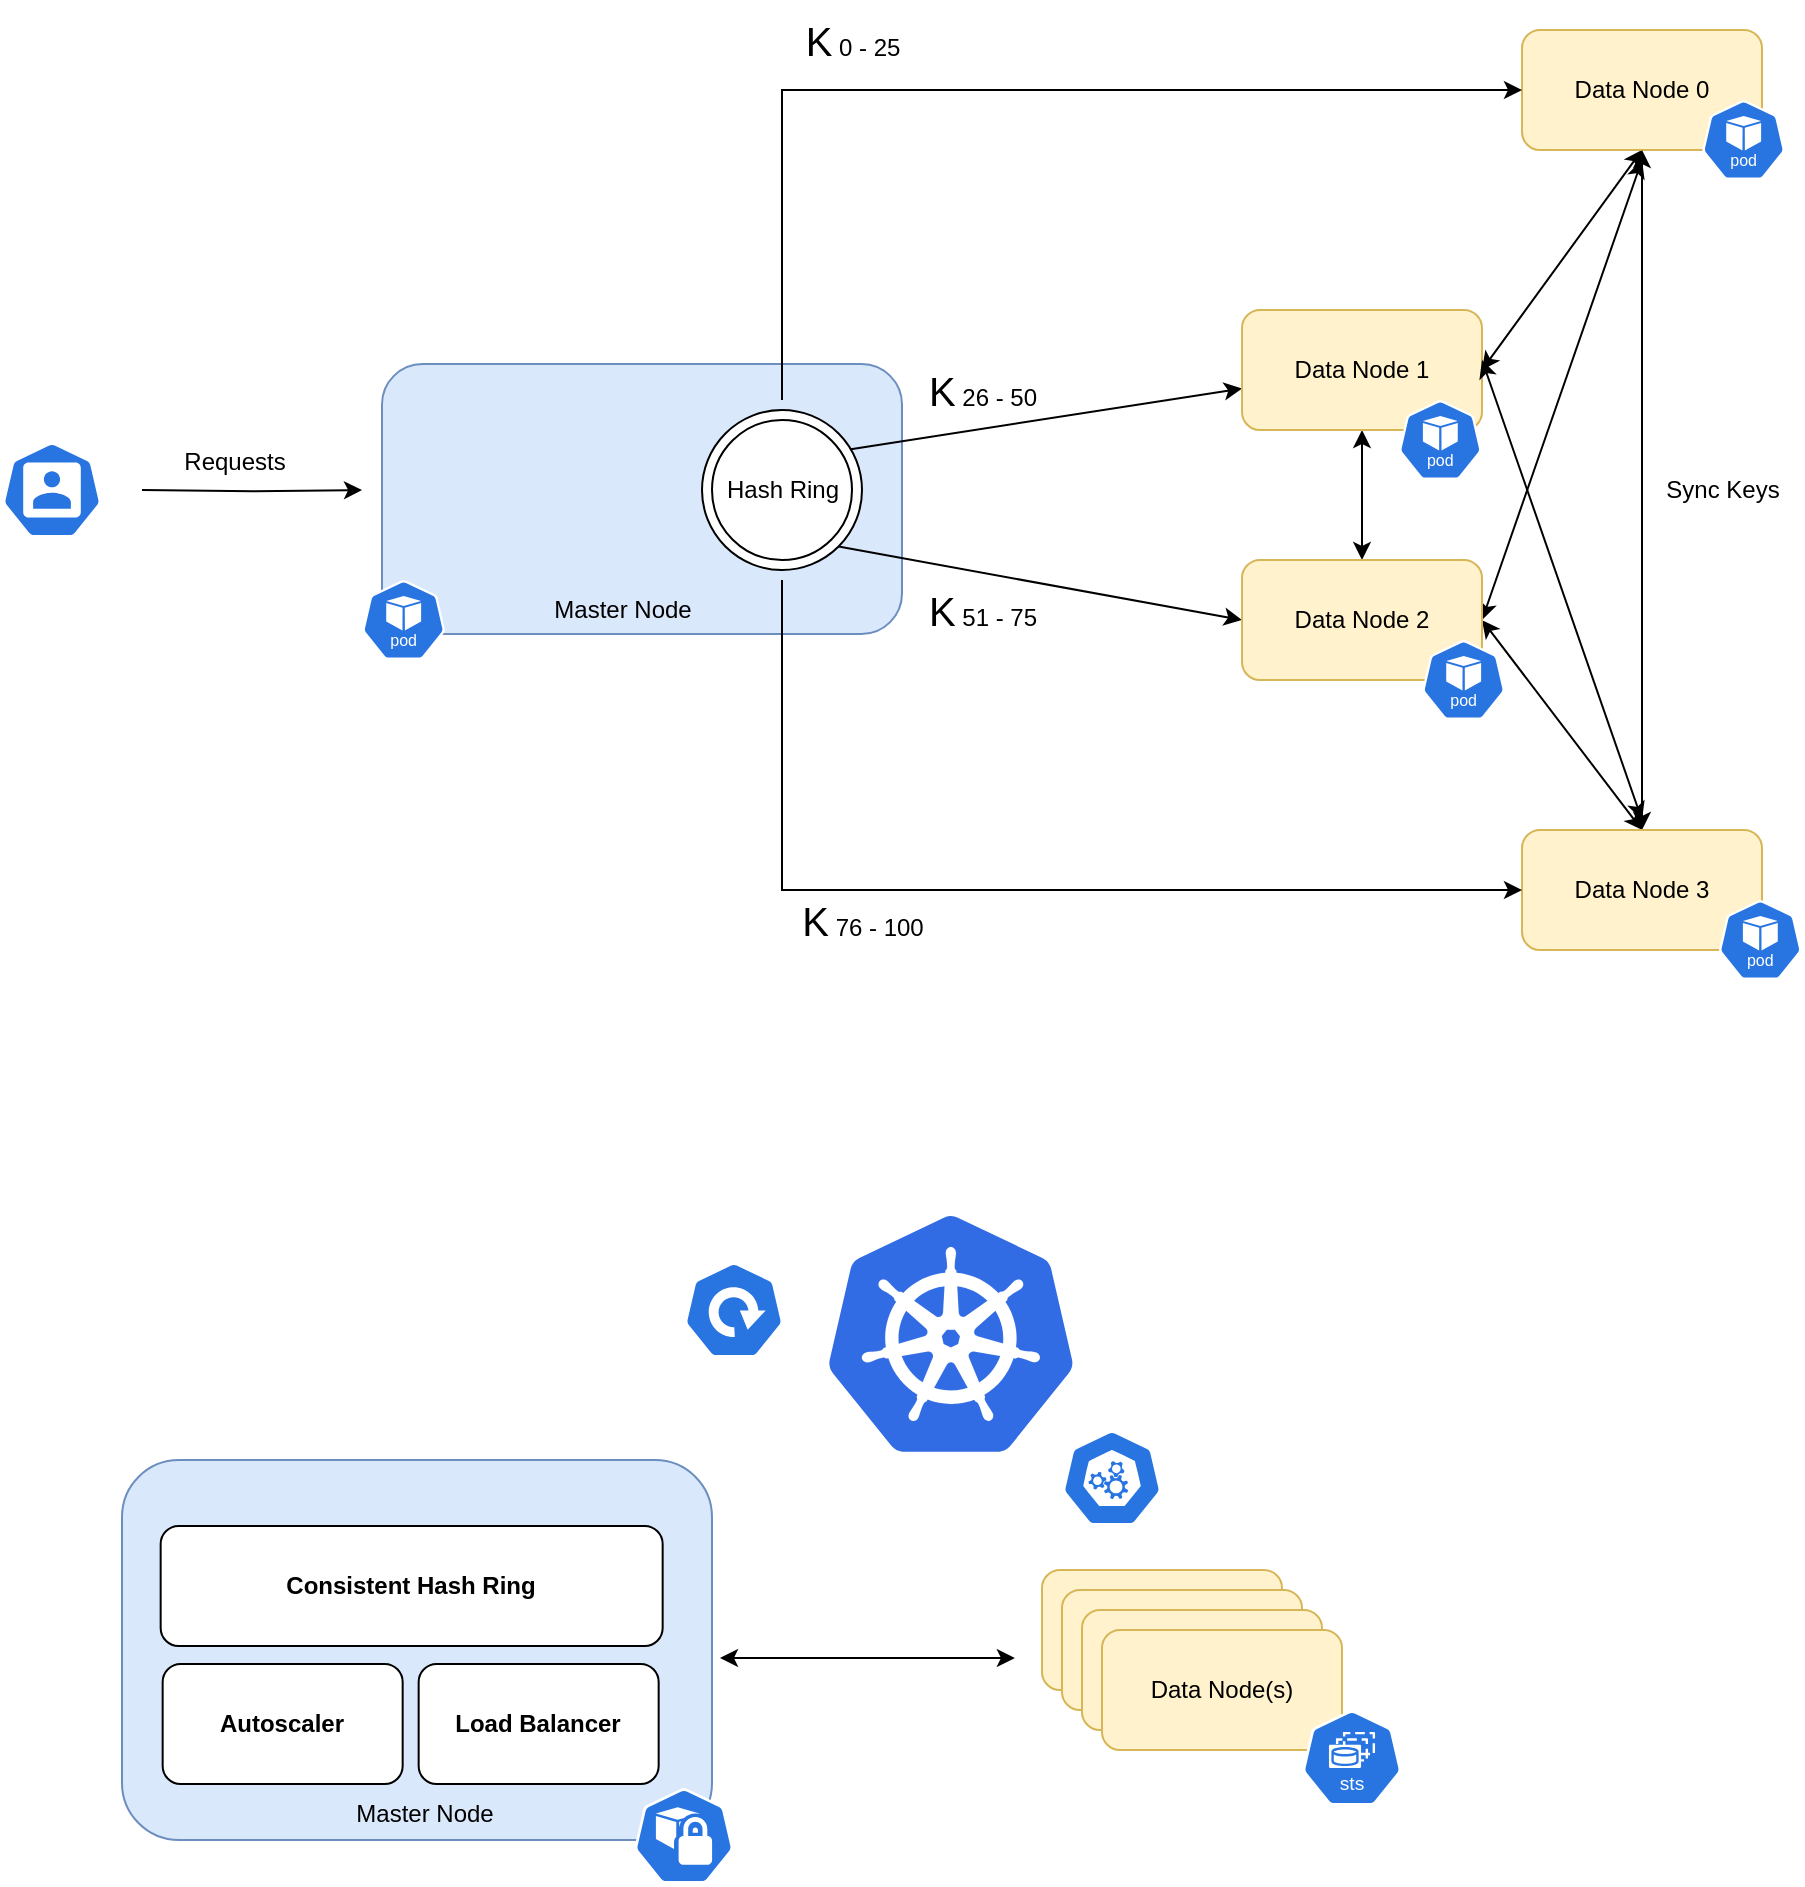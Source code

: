 <mxfile version="24.1.0" type="device">
  <diagram name="Page-1" id="gPlWKpvVQ3MzhAnbhxmM">
    <mxGraphModel dx="1134" dy="741" grid="0" gridSize="10" guides="1" tooltips="1" connect="1" arrows="1" fold="1" page="0" pageScale="1" pageWidth="850" pageHeight="1100" math="0" shadow="0">
      <root>
        <mxCell id="0" />
        <mxCell id="1" parent="0" />
        <mxCell id="NdZGJDsCeEPOgl_BAmHm-1" value="" style="rounded=1;whiteSpace=wrap;html=1;fillColor=#dae8fc;strokeColor=#6c8ebf;" parent="1" vertex="1">
          <mxGeometry x="511" y="285" width="260" height="135" as="geometry" />
        </mxCell>
        <mxCell id="inw5W24qw9M_fzDyMlTt-16" style="rounded=0;orthogonalLoop=1;jettySize=auto;html=1;exitX=0.91;exitY=0.248;exitDx=0;exitDy=0;exitPerimeter=0;" parent="1" source="uxm4qytJI-7_9e8OP4Vq-1" target="inw5W24qw9M_fzDyMlTt-11" edge="1">
          <mxGeometry relative="1" as="geometry" />
        </mxCell>
        <mxCell id="inw5W24qw9M_fzDyMlTt-17" style="rounded=0;orthogonalLoop=1;jettySize=auto;html=1;entryX=0;entryY=0.5;entryDx=0;entryDy=0;exitX=1;exitY=1;exitDx=0;exitDy=0;" parent="1" source="uxm4qytJI-7_9e8OP4Vq-1" target="inw5W24qw9M_fzDyMlTt-12" edge="1">
          <mxGeometry relative="1" as="geometry" />
        </mxCell>
        <mxCell id="inw5W24qw9M_fzDyMlTt-35" style="rounded=0;orthogonalLoop=1;jettySize=auto;html=1;entryX=1;entryY=0.5;entryDx=0;entryDy=0;startArrow=classic;startFill=1;exitX=0.5;exitY=1;exitDx=0;exitDy=0;" parent="1" source="inw5W24qw9M_fzDyMlTt-1" target="inw5W24qw9M_fzDyMlTt-11" edge="1">
          <mxGeometry relative="1" as="geometry" />
        </mxCell>
        <mxCell id="inw5W24qw9M_fzDyMlTt-36" style="rounded=0;orthogonalLoop=1;jettySize=auto;html=1;entryX=1;entryY=0.5;entryDx=0;entryDy=0;startArrow=classic;startFill=1;" parent="1" target="inw5W24qw9M_fzDyMlTt-12" edge="1">
          <mxGeometry relative="1" as="geometry">
            <mxPoint x="1141" y="183" as="sourcePoint" />
          </mxGeometry>
        </mxCell>
        <mxCell id="inw5W24qw9M_fzDyMlTt-1" value="Data Node 0" style="rounded=1;whiteSpace=wrap;html=1;fillColor=#fff2cc;strokeColor=#d6b656;" parent="1" vertex="1">
          <mxGeometry x="1081" y="118" width="120" height="60" as="geometry" />
        </mxCell>
        <mxCell id="inw5W24qw9M_fzDyMlTt-10" style="edgeStyle=orthogonalEdgeStyle;rounded=0;orthogonalLoop=1;jettySize=auto;html=1;" parent="1" edge="1">
          <mxGeometry relative="1" as="geometry">
            <mxPoint x="501" y="348" as="targetPoint" />
            <mxPoint x="391" y="348.059" as="sourcePoint" />
          </mxGeometry>
        </mxCell>
        <mxCell id="inw5W24qw9M_fzDyMlTt-26" style="edgeStyle=orthogonalEdgeStyle;rounded=0;orthogonalLoop=1;jettySize=auto;html=1;entryX=0.5;entryY=0;entryDx=0;entryDy=0;startArrow=classic;startFill=1;" parent="1" source="inw5W24qw9M_fzDyMlTt-11" target="inw5W24qw9M_fzDyMlTt-12" edge="1">
          <mxGeometry relative="1" as="geometry" />
        </mxCell>
        <mxCell id="inw5W24qw9M_fzDyMlTt-11" value="Data Node 1" style="rounded=1;whiteSpace=wrap;html=1;fillColor=#fff2cc;strokeColor=#d6b656;" parent="1" vertex="1">
          <mxGeometry x="941" y="258" width="120" height="60" as="geometry" />
        </mxCell>
        <mxCell id="inw5W24qw9M_fzDyMlTt-28" style="rounded=0;orthogonalLoop=1;jettySize=auto;html=1;entryX=0.5;entryY=0;entryDx=0;entryDy=0;startArrow=classic;startFill=1;exitX=1;exitY=0.5;exitDx=0;exitDy=0;" parent="1" source="inw5W24qw9M_fzDyMlTt-12" target="inw5W24qw9M_fzDyMlTt-13" edge="1">
          <mxGeometry relative="1" as="geometry" />
        </mxCell>
        <mxCell id="inw5W24qw9M_fzDyMlTt-12" value="Data Node 2" style="rounded=1;whiteSpace=wrap;html=1;fillColor=#fff2cc;strokeColor=#d6b656;" parent="1" vertex="1">
          <mxGeometry x="941" y="383" width="120" height="60" as="geometry" />
        </mxCell>
        <mxCell id="inw5W24qw9M_fzDyMlTt-33" style="rounded=0;orthogonalLoop=1;jettySize=auto;html=1;startArrow=classic;startFill=1;" parent="1" edge="1">
          <mxGeometry relative="1" as="geometry">
            <mxPoint x="1141" y="513" as="sourcePoint" />
            <mxPoint x="1061" y="283" as="targetPoint" />
          </mxGeometry>
        </mxCell>
        <mxCell id="inw5W24qw9M_fzDyMlTt-34" style="rounded=0;orthogonalLoop=1;jettySize=auto;html=1;entryX=0.5;entryY=1;entryDx=0;entryDy=0;startArrow=classic;startFill=1;" parent="1" source="inw5W24qw9M_fzDyMlTt-13" target="inw5W24qw9M_fzDyMlTt-1" edge="1">
          <mxGeometry relative="1" as="geometry" />
        </mxCell>
        <mxCell id="inw5W24qw9M_fzDyMlTt-13" value="Data Node 3" style="rounded=1;whiteSpace=wrap;html=1;fillColor=#fff2cc;strokeColor=#d6b656;" parent="1" vertex="1">
          <mxGeometry x="1081" y="518" width="120" height="60" as="geometry" />
        </mxCell>
        <mxCell id="inw5W24qw9M_fzDyMlTt-19" value="&lt;font style=&quot;font-size: 20px;&quot;&gt;K&lt;/font&gt; 0 - 25" style="text;html=1;align=center;verticalAlign=middle;resizable=0;points=[];autosize=1;strokeColor=none;fillColor=none;" parent="1" vertex="1">
          <mxGeometry x="711" y="103" width="70" height="40" as="geometry" />
        </mxCell>
        <mxCell id="inw5W24qw9M_fzDyMlTt-20" value="&lt;font style=&quot;font-size: 20px;&quot;&gt;K&lt;/font&gt;&amp;nbsp;26 - 50" style="text;html=1;align=center;verticalAlign=middle;resizable=0;points=[];autosize=1;strokeColor=none;fillColor=none;" parent="1" vertex="1">
          <mxGeometry x="771" y="278" width="80" height="40" as="geometry" />
        </mxCell>
        <mxCell id="inw5W24qw9M_fzDyMlTt-21" value="&lt;font style=&quot;font-size: 20px;&quot;&gt;K&lt;/font&gt;&amp;nbsp;51 - 75" style="text;html=1;align=center;verticalAlign=middle;resizable=0;points=[];autosize=1;strokeColor=none;fillColor=none;" parent="1" vertex="1">
          <mxGeometry x="771" y="388" width="80" height="40" as="geometry" />
        </mxCell>
        <mxCell id="inw5W24qw9M_fzDyMlTt-22" value="&lt;font style=&quot;font-size: 20px;&quot;&gt;K&lt;/font&gt;&amp;nbsp;76 - 100" style="text;html=1;align=center;verticalAlign=middle;resizable=0;points=[];autosize=1;strokeColor=none;fillColor=none;" parent="1" vertex="1">
          <mxGeometry x="711" y="543" width="80" height="40" as="geometry" />
        </mxCell>
        <mxCell id="inw5W24qw9M_fzDyMlTt-25" value="Sync Keys" style="text;html=1;align=center;verticalAlign=middle;resizable=0;points=[];autosize=1;strokeColor=none;fillColor=none;" parent="1" vertex="1">
          <mxGeometry x="1141" y="333" width="80" height="30" as="geometry" />
        </mxCell>
        <mxCell id="Mp_AwN9fWJVYSWHnmvYR-1" value="" style="group" parent="1" vertex="1" connectable="0">
          <mxGeometry x="671" y="308" width="80" height="80" as="geometry" />
        </mxCell>
        <mxCell id="uxm4qytJI-7_9e8OP4Vq-1" value="" style="ellipse;whiteSpace=wrap;html=1;aspect=fixed;" parent="Mp_AwN9fWJVYSWHnmvYR-1" vertex="1">
          <mxGeometry width="80" height="80" as="geometry" />
        </mxCell>
        <mxCell id="rLsWtVj1ow12DME38ks5-7" style="edgeStyle=orthogonalEdgeStyle;rounded=0;orthogonalLoop=1;jettySize=auto;html=1;entryX=0;entryY=0.5;entryDx=0;entryDy=0;" parent="1" target="inw5W24qw9M_fzDyMlTt-1" edge="1">
          <mxGeometry relative="1" as="geometry">
            <mxPoint x="711" y="303" as="sourcePoint" />
            <Array as="points">
              <mxPoint x="711" y="148" />
            </Array>
          </mxGeometry>
        </mxCell>
        <mxCell id="rLsWtVj1ow12DME38ks5-8" style="edgeStyle=orthogonalEdgeStyle;rounded=0;orthogonalLoop=1;jettySize=auto;html=1;entryX=0;entryY=0.5;entryDx=0;entryDy=0;" parent="1" target="inw5W24qw9M_fzDyMlTt-13" edge="1">
          <mxGeometry relative="1" as="geometry">
            <mxPoint x="711" y="393" as="sourcePoint" />
            <Array as="points">
              <mxPoint x="711" y="548" />
            </Array>
          </mxGeometry>
        </mxCell>
        <mxCell id="uxm4qytJI-7_9e8OP4Vq-2" value="" style="ellipse;whiteSpace=wrap;html=1;aspect=fixed;" parent="1" vertex="1">
          <mxGeometry x="676" y="313" width="70" height="70" as="geometry" />
        </mxCell>
        <mxCell id="uxm4qytJI-7_9e8OP4Vq-3" value="Hash Ring" style="text;html=1;align=center;verticalAlign=middle;resizable=0;points=[];autosize=1;strokeColor=none;fillColor=none;" parent="1" vertex="1">
          <mxGeometry x="671" y="333" width="80" height="30" as="geometry" />
        </mxCell>
        <mxCell id="rLsWtVj1ow12DME38ks5-1" value="" style="aspect=fixed;sketch=0;html=1;dashed=0;whitespace=wrap;fillColor=#2875E2;strokeColor=#ffffff;points=[[0.005,0.63,0],[0.1,0.2,0],[0.9,0.2,0],[0.5,0,0],[0.995,0.63,0],[0.72,0.99,0],[0.5,1,0],[0.28,0.99,0]];shape=mxgraph.kubernetes.icon2;kubernetesLabel=1;prIcon=pod" parent="1" vertex="1">
          <mxGeometry x="1171" y="153" width="41.67" height="40" as="geometry" />
        </mxCell>
        <mxCell id="rLsWtVj1ow12DME38ks5-2" value="" style="aspect=fixed;sketch=0;html=1;dashed=0;whitespace=wrap;fillColor=#2875E2;strokeColor=#ffffff;points=[[0.005,0.63,0],[0.1,0.2,0],[0.9,0.2,0],[0.5,0,0],[0.995,0.63,0],[0.72,0.99,0],[0.5,1,0],[0.28,0.99,0]];shape=mxgraph.kubernetes.icon2;kubernetesLabel=1;prIcon=pod" parent="1" vertex="1">
          <mxGeometry x="1019.33" y="303" width="41.67" height="40" as="geometry" />
        </mxCell>
        <mxCell id="rLsWtVj1ow12DME38ks5-3" value="" style="aspect=fixed;sketch=0;html=1;dashed=0;whitespace=wrap;fillColor=#2875E2;strokeColor=#ffffff;points=[[0.005,0.63,0],[0.1,0.2,0],[0.9,0.2,0],[0.5,0,0],[0.995,0.63,0],[0.72,0.99,0],[0.5,1,0],[0.28,0.99,0]];shape=mxgraph.kubernetes.icon2;kubernetesLabel=1;prIcon=pod" parent="1" vertex="1">
          <mxGeometry x="1031" y="423" width="41.67" height="40" as="geometry" />
        </mxCell>
        <mxCell id="rLsWtVj1ow12DME38ks5-4" value="" style="aspect=fixed;sketch=0;html=1;dashed=0;whitespace=wrap;fillColor=#2875E2;strokeColor=#ffffff;points=[[0.005,0.63,0],[0.1,0.2,0],[0.9,0.2,0],[0.5,0,0],[0.995,0.63,0],[0.72,0.99,0],[0.5,1,0],[0.28,0.99,0]];shape=mxgraph.kubernetes.icon2;kubernetesLabel=1;prIcon=pod" parent="1" vertex="1">
          <mxGeometry x="1179.33" y="553" width="41.67" height="40" as="geometry" />
        </mxCell>
        <mxCell id="rLsWtVj1ow12DME38ks5-6" value="Master Node" style="text;html=1;align=center;verticalAlign=middle;resizable=0;points=[];autosize=1;strokeColor=none;fillColor=none;" parent="1" vertex="1">
          <mxGeometry x="586" y="393" width="90" height="30" as="geometry" />
        </mxCell>
        <mxCell id="rLsWtVj1ow12DME38ks5-9" value="" style="aspect=fixed;sketch=0;html=1;dashed=0;whitespace=wrap;fillColor=#2875E2;strokeColor=#ffffff;points=[[0.005,0.63,0],[0.1,0.2,0],[0.9,0.2,0],[0.5,0,0],[0.995,0.63,0],[0.72,0.99,0],[0.5,1,0],[0.28,0.99,0]];shape=mxgraph.kubernetes.icon2;kubernetesLabel=1;prIcon=pod" parent="1" vertex="1">
          <mxGeometry x="501" y="393" width="41.67" height="40" as="geometry" />
        </mxCell>
        <mxCell id="rLsWtVj1ow12DME38ks5-10" value="" style="aspect=fixed;sketch=0;html=1;dashed=0;whitespace=wrap;fillColor=#2875E2;strokeColor=#ffffff;points=[[0.005,0.63,0],[0.1,0.2,0],[0.9,0.2,0],[0.5,0,0],[0.995,0.63,0],[0.72,0.99,0],[0.5,1,0],[0.28,0.99,0]];shape=mxgraph.kubernetes.icon2;prIcon=user" parent="1" vertex="1">
          <mxGeometry x="321" y="324" width="50" height="48" as="geometry" />
        </mxCell>
        <mxCell id="G5AcFRzrSd-fFu0Bce7c-1" value="Requests" style="text;html=1;align=center;verticalAlign=middle;resizable=0;points=[];autosize=1;strokeColor=none;fillColor=none;" parent="1" vertex="1">
          <mxGeometry x="402" y="321" width="69" height="26" as="geometry" />
        </mxCell>
        <mxCell id="NM3oO3ij2SISFGpYkd2j-6" style="edgeStyle=orthogonalEdgeStyle;rounded=0;orthogonalLoop=1;jettySize=auto;html=1;startArrow=classic;startFill=1;" edge="1" parent="1">
          <mxGeometry relative="1" as="geometry">
            <mxPoint x="827.444" y="932" as="targetPoint" />
            <mxPoint x="680" y="932" as="sourcePoint" />
          </mxGeometry>
        </mxCell>
        <mxCell id="NM3oO3ij2SISFGpYkd2j-1" value="" style="rounded=1;whiteSpace=wrap;html=1;fillColor=#dae8fc;strokeColor=#6c8ebf;" vertex="1" parent="1">
          <mxGeometry x="381" y="833" width="295" height="190" as="geometry" />
        </mxCell>
        <mxCell id="NM3oO3ij2SISFGpYkd2j-2" value="Data Node 3" style="rounded=1;whiteSpace=wrap;html=1;fillColor=#fff2cc;strokeColor=#d6b656;" vertex="1" parent="1">
          <mxGeometry x="841" y="888" width="120" height="60" as="geometry" />
        </mxCell>
        <mxCell id="NM3oO3ij2SISFGpYkd2j-3" value="Data Node 3" style="rounded=1;whiteSpace=wrap;html=1;fillColor=#fff2cc;strokeColor=#d6b656;" vertex="1" parent="1">
          <mxGeometry x="851" y="898" width="120" height="60" as="geometry" />
        </mxCell>
        <mxCell id="NM3oO3ij2SISFGpYkd2j-4" value="Data Node 3" style="rounded=1;whiteSpace=wrap;html=1;fillColor=#fff2cc;strokeColor=#d6b656;" vertex="1" parent="1">
          <mxGeometry x="861" y="908" width="120" height="60" as="geometry" />
        </mxCell>
        <mxCell id="NM3oO3ij2SISFGpYkd2j-5" value="Data Node(s)" style="rounded=1;whiteSpace=wrap;html=1;fillColor=#fff2cc;strokeColor=#d6b656;" vertex="1" parent="1">
          <mxGeometry x="871" y="918" width="120" height="60" as="geometry" />
        </mxCell>
        <mxCell id="NM3oO3ij2SISFGpYkd2j-10" value="Master Node" style="text;html=1;align=center;verticalAlign=middle;resizable=0;points=[];autosize=1;strokeColor=none;fillColor=none;" vertex="1" parent="1">
          <mxGeometry x="488.0" y="997" width="87" height="26" as="geometry" />
        </mxCell>
        <mxCell id="NM3oO3ij2SISFGpYkd2j-12" value="&lt;span style=&quot;text-wrap: nowrap;&quot;&gt;&lt;b&gt;Consistent Hash Ring&lt;/b&gt;&lt;/span&gt;" style="rounded=1;whiteSpace=wrap;html=1;" vertex="1" parent="1">
          <mxGeometry x="400.33" y="866" width="251" height="60" as="geometry" />
        </mxCell>
        <mxCell id="NM3oO3ij2SISFGpYkd2j-14" value="&lt;b&gt;Load Balancer&lt;/b&gt;" style="rounded=1;whiteSpace=wrap;html=1;" vertex="1" parent="1">
          <mxGeometry x="529.33" y="935" width="120" height="60" as="geometry" />
        </mxCell>
        <mxCell id="NM3oO3ij2SISFGpYkd2j-16" value="&lt;b&gt;Autoscaler&lt;/b&gt;" style="rounded=1;whiteSpace=wrap;html=1;" vertex="1" parent="1">
          <mxGeometry x="401.33" y="935" width="120" height="60" as="geometry" />
        </mxCell>
        <mxCell id="NM3oO3ij2SISFGpYkd2j-17" value="" style="aspect=fixed;sketch=0;html=1;dashed=0;whitespace=wrap;fillColor=#2875E2;strokeColor=#ffffff;points=[[0.005,0.63,0],[0.1,0.2,0],[0.9,0.2,0],[0.5,0,0],[0.995,0.63,0],[0.72,0.99,0],[0.5,1,0],[0.28,0.99,0]];shape=mxgraph.kubernetes.icon2;prIcon=psp" vertex="1" parent="1">
          <mxGeometry x="637" y="997" width="50" height="48" as="geometry" />
        </mxCell>
        <mxCell id="NM3oO3ij2SISFGpYkd2j-18" value="" style="aspect=fixed;sketch=0;html=1;dashed=0;whitespace=wrap;fillColor=#2875E2;strokeColor=#ffffff;points=[[0.005,0.63,0],[0.1,0.2,0],[0.9,0.2,0],[0.5,0,0],[0.995,0.63,0],[0.72,0.99,0],[0.5,1,0],[0.28,0.99,0]];shape=mxgraph.kubernetes.icon2;kubernetesLabel=1;prIcon=sts" vertex="1" parent="1">
          <mxGeometry x="971" y="958" width="50" height="48" as="geometry" />
        </mxCell>
        <mxCell id="NM3oO3ij2SISFGpYkd2j-19" value="" style="aspect=fixed;sketch=0;html=1;dashed=0;whitespace=wrap;fillColor=#2875E2;strokeColor=#ffffff;points=[[0.005,0.63,0],[0.1,0.2,0],[0.9,0.2,0],[0.5,0,0],[0.995,0.63,0],[0.72,0.99,0],[0.5,1,0],[0.28,0.99,0]];shape=mxgraph.kubernetes.icon2;prIcon=api" vertex="1" parent="1">
          <mxGeometry x="851" y="818" width="50" height="48" as="geometry" />
        </mxCell>
        <mxCell id="NM3oO3ij2SISFGpYkd2j-20" value="" style="image;sketch=0;aspect=fixed;html=1;points=[];align=center;fontSize=12;image=img/lib/mscae/Kubernetes.svg;" vertex="1" parent="1">
          <mxGeometry x="734" y="711" width="122.92" height="118" as="geometry" />
        </mxCell>
        <mxCell id="NM3oO3ij2SISFGpYkd2j-21" value="" style="aspect=fixed;sketch=0;html=1;dashed=0;whitespace=wrap;fillColor=#2875E2;strokeColor=#ffffff;points=[[0.005,0.63,0],[0.1,0.2,0],[0.9,0.2,0],[0.5,0,0],[0.995,0.63,0],[0.72,0.99,0],[0.5,1,0],[0.28,0.99,0]];shape=mxgraph.kubernetes.icon2;prIcon=deploy" vertex="1" parent="1">
          <mxGeometry x="662" y="734" width="50" height="48" as="geometry" />
        </mxCell>
      </root>
    </mxGraphModel>
  </diagram>
</mxfile>

